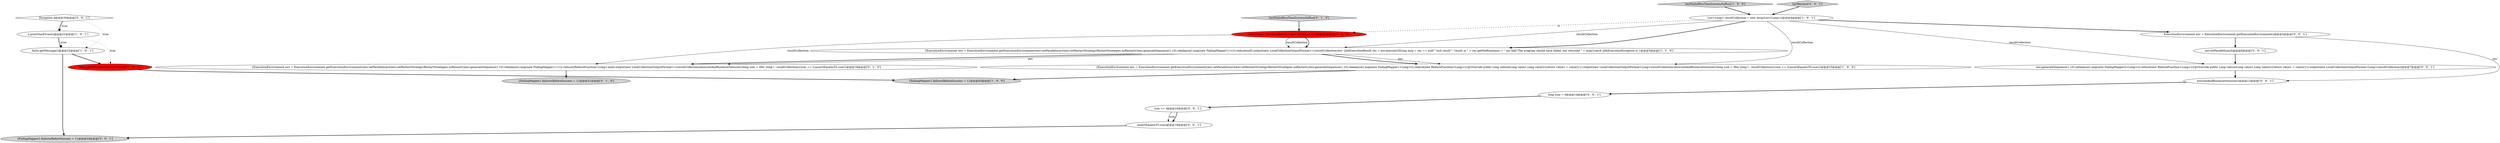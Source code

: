 digraph {
3 [style = filled, label = "e.printStackTrace()@@@21@@@['1', '0', '1']", fillcolor = white, shape = ellipse image = "AAA0AAABBB1BBB"];
12 [style = filled, label = "executeAndRunAssertions(env)@@@13@@@['0', '0', '1']", fillcolor = white, shape = ellipse image = "AAA0AAABBB3BBB"];
20 [style = filled, label = "env.setParallelism(4)@@@6@@@['0', '0', '1']", fillcolor = white, shape = ellipse image = "AAA0AAABBB3BBB"];
13 [style = filled, label = "sum += l@@@16@@@['0', '0', '1']", fillcolor = white, shape = ellipse image = "AAA0AAABBB3BBB"];
9 [style = filled, label = "List<Long> resultCollection = new ArrayList<>()@@@4@@@['0', '1', '0']", fillcolor = red, shape = ellipse image = "AAA1AAABBB2BBB"];
16 [style = filled, label = "Exception e@@@20@@@['0', '0', '1']", fillcolor = white, shape = diamond image = "AAA0AAABBB3BBB"];
19 [style = filled, label = "assertEquals(55,sum)@@@18@@@['0', '0', '1']", fillcolor = white, shape = ellipse image = "AAA0AAABBB3BBB"];
7 [style = filled, label = "List<Long> resultCollection = new ArrayList<Long>()@@@4@@@['1', '0', '1']", fillcolor = white, shape = ellipse image = "AAA0AAABBB1BBB"];
17 [style = filled, label = "env.generateSequence(1,10).rebalance().map(new FailingMapper2<Long>()).reduce(new ReduceFunction<Long>(){@Override public Long reduce(Long value1,Long value2){return value1 + value2}}).output(new LocalCollectionOutputFormat<Long>(resultCollection))@@@7@@@['0', '0', '1']", fillcolor = white, shape = ellipse image = "AAA0AAABBB3BBB"];
1 [style = filled, label = "fail(e.getMessage())@@@43@@@['1', '0', '0']", fillcolor = red, shape = ellipse image = "AAA1AAABBB1BBB"];
4 [style = filled, label = "{ExecutionEnvironment env = ExecutionEnvironment.getExecutionEnvironment()env.setParallelism(4)env.setRestartStrategy(RestartStrategies.noRestart())env.generateSequence(1,10).rebalance().map(new FailingMapper1<>()).reduce(null).output(new LocalCollectionOutputFormat<>(resultCollection))try {JobExecutionResult res = env.execute()String msg = res == null? \"null result\": \"result in \" + res.getNetRuntime() + \" ms\"fail(\"The program should have failed, but returned \" + msg)}catch (JobExecutionException e) }@@@5@@@['1', '1', '0']", fillcolor = white, shape = ellipse image = "AAA0AAABBB1BBB"];
6 [style = filled, label = "testFailedRunThenSuccessfulRun['1', '0', '0']", fillcolor = lightgray, shape = diamond image = "AAA0AAABBB1BBB"];
18 [style = filled, label = "testRestart['0', '0', '1']", fillcolor = lightgray, shape = diamond image = "AAA0AAABBB3BBB"];
0 [style = filled, label = "{ExecutionEnvironment env = ExecutionEnvironment.getExecutionEnvironment()env.setParallelism(4)env.setRestartStrategy(RestartStrategies.noRestart())env.generateSequence(1,10).rebalance().map(new FailingMapper1<Long>()).reduce(new ReduceFunction<Long>(){@Override public Long reduce(Long value1,Long value2){return value1 + value2}}).output(new LocalCollectionOutputFormat<Long>(resultCollection))executeAndRunAssertions(env)long sum = 0for (long l : resultCollection){sum += l}assertEquals(55,sum)}@@@23@@@['1', '0', '0']", fillcolor = white, shape = ellipse image = "AAA0AAABBB1BBB"];
15 [style = filled, label = "long sum = 0@@@14@@@['0', '0', '1']", fillcolor = white, shape = ellipse image = "AAA0AAABBB3BBB"];
8 [style = filled, label = "{FailingMapper1.failuresBeforeSuccess = 1}@@@31@@@['0', '1', '0']", fillcolor = lightgray, shape = ellipse image = "AAA0AAABBB2BBB"];
2 [style = filled, label = "{FailingMapper1.failuresBeforeSuccess = 1}@@@45@@@['1', '0', '0']", fillcolor = lightgray, shape = ellipse image = "AAA0AAABBB1BBB"];
21 [style = filled, label = "ExecutionEnvironment env = ExecutionEnvironment.getExecutionEnvironment()@@@5@@@['0', '0', '1']", fillcolor = white, shape = ellipse image = "AAA0AAABBB3BBB"];
14 [style = filled, label = "{FailingMapper2.failuresBeforeSuccess = 1}@@@24@@@['0', '0', '1']", fillcolor = lightgray, shape = ellipse image = "AAA0AAABBB3BBB"];
5 [style = filled, label = "fail(e.getMessage())@@@22@@@['1', '0', '1']", fillcolor = white, shape = ellipse image = "AAA0AAABBB1BBB"];
11 [style = filled, label = "testFailedRunThenSuccessfulRun['0', '1', '0']", fillcolor = lightgray, shape = diamond image = "AAA0AAABBB2BBB"];
10 [style = filled, label = "{ExecutionEnvironment env = ExecutionEnvironment.getExecutionEnvironment()env.setParallelism(4)env.setRestartStrategy(RestartStrategies.noRestart())env.generateSequence(1,10).rebalance().map(new FailingMapper1<>()).reduce((ReduceFunction<Long>)null).output(new LocalCollectionOutputFormat<>(resultCollection))executeAndRunAssertions(env)long sum = 0for (long l : resultCollection){sum += l}assertEquals(55,sum)}@@@18@@@['0', '1', '0']", fillcolor = white, shape = ellipse image = "AAA0AAABBB2BBB"];
4->10 [style = bold, label=""];
16->3 [style = bold, label=""];
7->17 [style = solid, label="resultCollection"];
20->17 [style = bold, label=""];
15->13 [style = bold, label=""];
13->19 [style = solid, label="sum"];
9->4 [style = bold, label=""];
0->2 [style = bold, label=""];
12->15 [style = bold, label=""];
7->0 [style = solid, label="resultCollection"];
7->4 [style = bold, label=""];
5->14 [style = bold, label=""];
11->9 [style = bold, label=""];
16->3 [style = dotted, label="true"];
4->0 [style = bold, label=""];
21->12 [style = solid, label="env"];
5->1 [style = bold, label=""];
3->5 [style = bold, label=""];
17->12 [style = bold, label=""];
13->19 [style = bold, label=""];
3->5 [style = dotted, label="true"];
21->20 [style = bold, label=""];
19->14 [style = bold, label=""];
10->8 [style = bold, label=""];
7->9 [style = dashed, label="0"];
9->4 [style = solid, label="resultCollection"];
9->10 [style = solid, label="resultCollection"];
4->10 [style = solid, label="env"];
16->5 [style = dotted, label="true"];
7->21 [style = bold, label=""];
1->2 [style = bold, label=""];
6->7 [style = bold, label=""];
18->7 [style = bold, label=""];
3->1 [style = dotted, label="true"];
4->0 [style = solid, label="env"];
7->4 [style = solid, label="resultCollection"];
}
